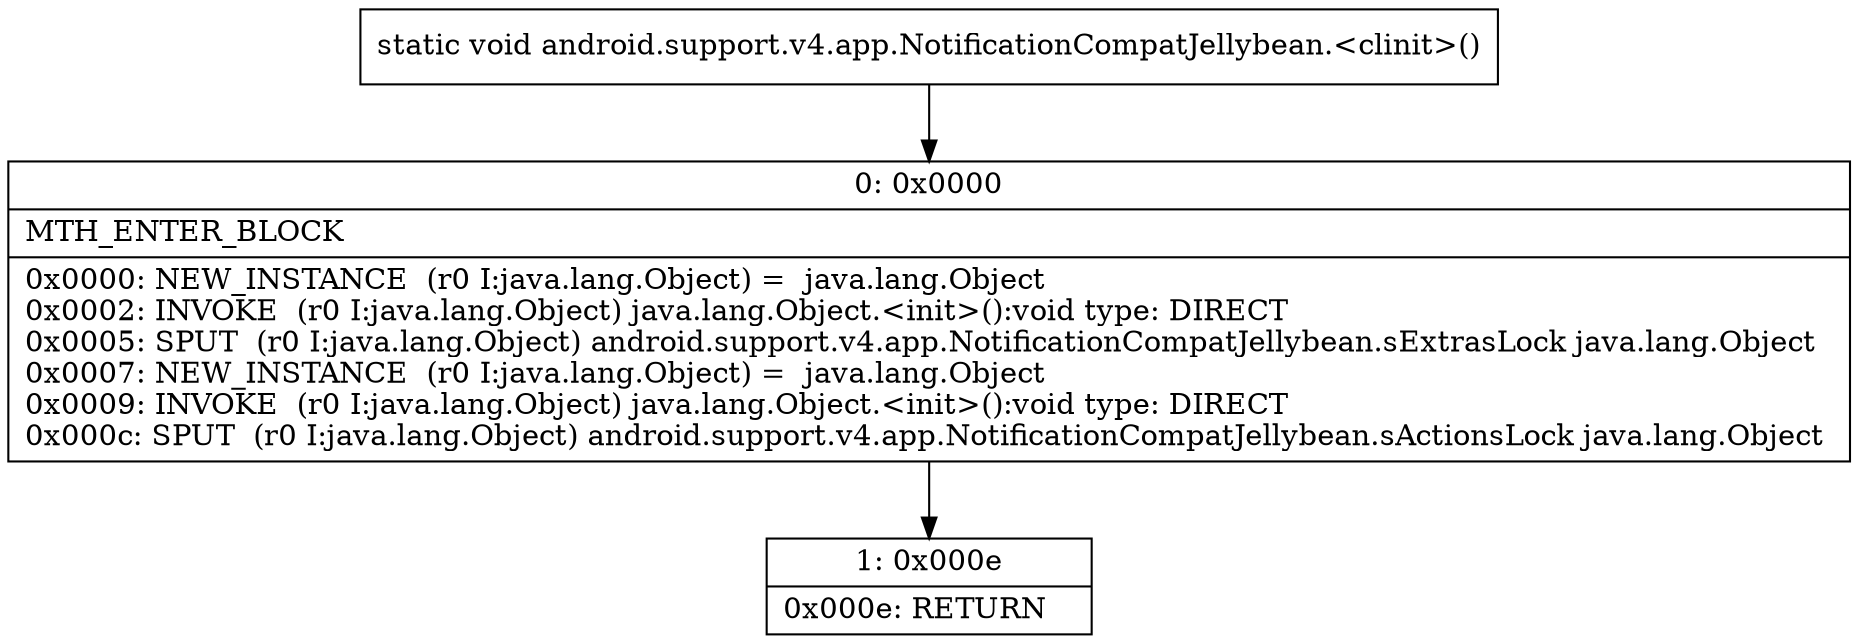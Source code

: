 digraph "CFG forandroid.support.v4.app.NotificationCompatJellybean.\<clinit\>()V" {
Node_0 [shape=record,label="{0\:\ 0x0000|MTH_ENTER_BLOCK\l|0x0000: NEW_INSTANCE  (r0 I:java.lang.Object) =  java.lang.Object \l0x0002: INVOKE  (r0 I:java.lang.Object) java.lang.Object.\<init\>():void type: DIRECT \l0x0005: SPUT  (r0 I:java.lang.Object) android.support.v4.app.NotificationCompatJellybean.sExtrasLock java.lang.Object \l0x0007: NEW_INSTANCE  (r0 I:java.lang.Object) =  java.lang.Object \l0x0009: INVOKE  (r0 I:java.lang.Object) java.lang.Object.\<init\>():void type: DIRECT \l0x000c: SPUT  (r0 I:java.lang.Object) android.support.v4.app.NotificationCompatJellybean.sActionsLock java.lang.Object \l}"];
Node_1 [shape=record,label="{1\:\ 0x000e|0x000e: RETURN   \l}"];
MethodNode[shape=record,label="{static void android.support.v4.app.NotificationCompatJellybean.\<clinit\>() }"];
MethodNode -> Node_0;
Node_0 -> Node_1;
}

